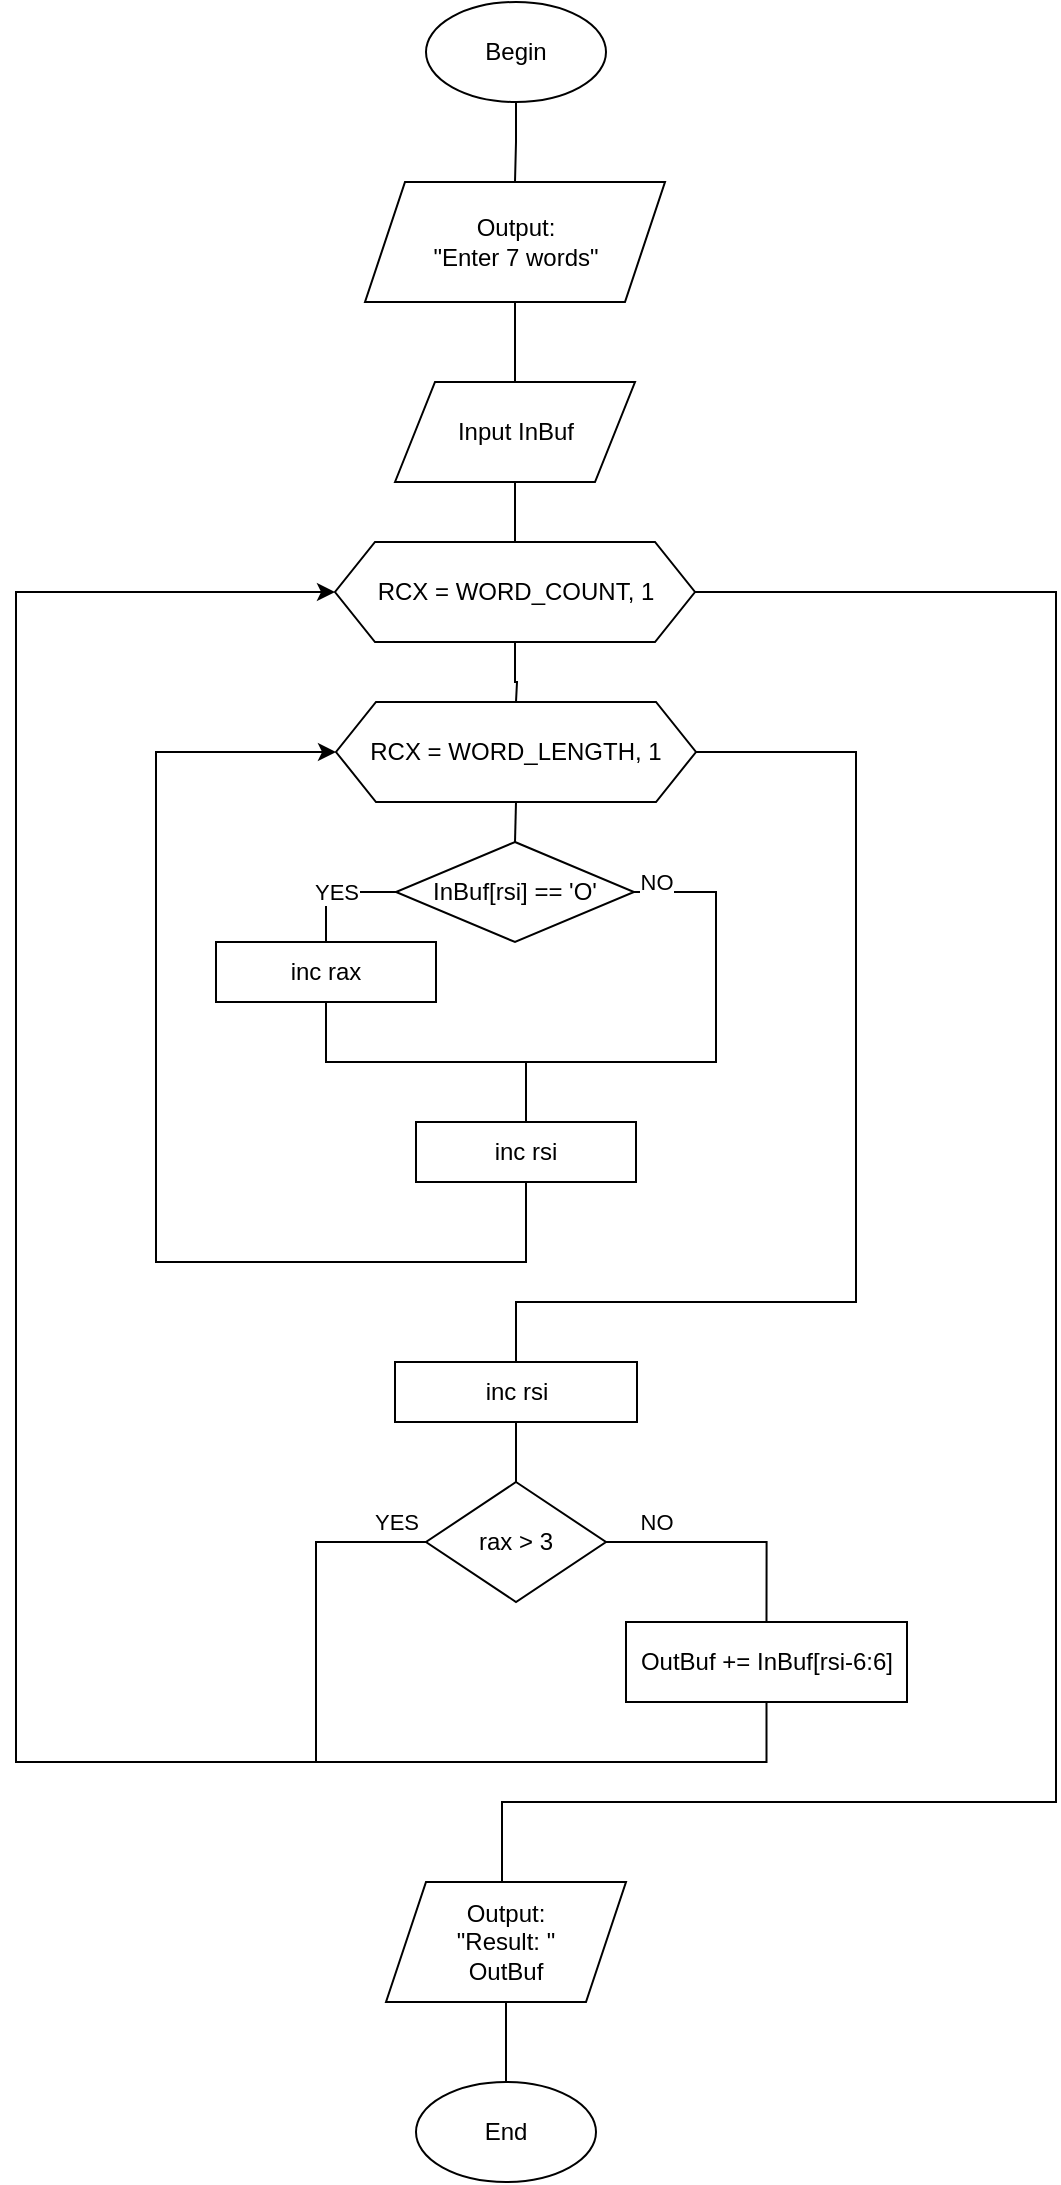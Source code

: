 <mxfile version="21.1.1" type="device">
  <diagram id="C5RBs43oDa-KdzZeNtuy" name="Page-1">
    <mxGraphModel dx="1594" dy="886" grid="1" gridSize="10" guides="1" tooltips="1" connect="1" arrows="1" fold="1" page="1" pageScale="1" pageWidth="827" pageHeight="1169" math="0" shadow="0">
      <root>
        <mxCell id="WIyWlLk6GJQsqaUBKTNV-0" />
        <mxCell id="WIyWlLk6GJQsqaUBKTNV-1" parent="WIyWlLk6GJQsqaUBKTNV-0" />
        <mxCell id="VqScRalv47R6mMaotK31-23" style="edgeStyle=orthogonalEdgeStyle;rounded=0;orthogonalLoop=1;jettySize=auto;html=1;exitX=0.5;exitY=1;exitDx=0;exitDy=0;endArrow=none;endFill=0;" parent="WIyWlLk6GJQsqaUBKTNV-1" source="VqScRalv47R6mMaotK31-0" target="VqScRalv47R6mMaotK31-6" edge="1">
          <mxGeometry relative="1" as="geometry" />
        </mxCell>
        <mxCell id="VqScRalv47R6mMaotK31-0" value="Output:&lt;br&gt;&quot;Enter 7 words&quot;" style="shape=parallelogram;perimeter=parallelogramPerimeter;whiteSpace=wrap;html=1;fixedSize=1;" parent="WIyWlLk6GJQsqaUBKTNV-1" vertex="1">
          <mxGeometry x="314.5" y="140" width="150" height="60" as="geometry" />
        </mxCell>
        <mxCell id="VqScRalv47R6mMaotK31-1" style="edgeStyle=orthogonalEdgeStyle;rounded=0;orthogonalLoop=1;jettySize=auto;html=1;exitX=0.5;exitY=1;exitDx=0;exitDy=0;entryX=0.5;entryY=0;entryDx=0;entryDy=0;endArrow=none;endFill=0;" parent="WIyWlLk6GJQsqaUBKTNV-1" source="VqScRalv47R6mMaotK31-2" target="VqScRalv47R6mMaotK31-0" edge="1">
          <mxGeometry relative="1" as="geometry" />
        </mxCell>
        <mxCell id="VqScRalv47R6mMaotK31-2" value="Begin" style="ellipse;whiteSpace=wrap;html=1;" parent="WIyWlLk6GJQsqaUBKTNV-1" vertex="1">
          <mxGeometry x="345" y="50" width="90" height="50" as="geometry" />
        </mxCell>
        <mxCell id="VqScRalv47R6mMaotK31-24" style="edgeStyle=orthogonalEdgeStyle;rounded=0;orthogonalLoop=1;jettySize=auto;html=1;endArrow=none;endFill=0;entryX=0.5;entryY=0;entryDx=0;entryDy=0;" parent="WIyWlLk6GJQsqaUBKTNV-1" source="VqScRalv47R6mMaotK31-6" target="VqScRalv47R6mMaotK31-8" edge="1">
          <mxGeometry relative="1" as="geometry">
            <mxPoint x="389.5" y="330" as="targetPoint" />
          </mxGeometry>
        </mxCell>
        <mxCell id="VqScRalv47R6mMaotK31-6" value="Input InBuf" style="shape=parallelogram;perimeter=parallelogramPerimeter;whiteSpace=wrap;html=1;fixedSize=1;" parent="WIyWlLk6GJQsqaUBKTNV-1" vertex="1">
          <mxGeometry x="329.5" y="240" width="120" height="50" as="geometry" />
        </mxCell>
        <mxCell id="VqScRalv47R6mMaotK31-21" style="edgeStyle=orthogonalEdgeStyle;rounded=0;orthogonalLoop=1;jettySize=auto;html=1;endArrow=none;endFill=0;" parent="WIyWlLk6GJQsqaUBKTNV-1" source="VqScRalv47R6mMaotK31-8" edge="1">
          <mxGeometry relative="1" as="geometry">
            <mxPoint x="390" y="400" as="targetPoint" />
          </mxGeometry>
        </mxCell>
        <mxCell id="VqScRalv47R6mMaotK31-34" style="edgeStyle=orthogonalEdgeStyle;rounded=0;orthogonalLoop=1;jettySize=auto;html=1;endArrow=none;endFill=0;entryX=0.438;entryY=0.017;entryDx=0;entryDy=0;entryPerimeter=0;" parent="WIyWlLk6GJQsqaUBKTNV-1" source="VqScRalv47R6mMaotK31-8" target="VqScRalv47R6mMaotK31-35" edge="1">
          <mxGeometry relative="1" as="geometry">
            <mxPoint x="384.286" y="1160" as="targetPoint" />
            <Array as="points">
              <mxPoint x="660" y="345" />
              <mxPoint x="660" y="950" />
              <mxPoint x="383" y="950" />
            </Array>
          </mxGeometry>
        </mxCell>
        <mxCell id="VqScRalv47R6mMaotK31-8" value="RCX = WORD_COUNT, 1" style="shape=hexagon;perimeter=hexagonPerimeter2;whiteSpace=wrap;html=1;fixedSize=1;" parent="WIyWlLk6GJQsqaUBKTNV-1" vertex="1">
          <mxGeometry x="299.5" y="320" width="180" height="50" as="geometry" />
        </mxCell>
        <mxCell id="VqScRalv47R6mMaotK31-18" style="edgeStyle=orthogonalEdgeStyle;rounded=0;orthogonalLoop=1;jettySize=auto;html=1;exitX=0.5;exitY=1;exitDx=0;exitDy=0;entryX=0.5;entryY=0;entryDx=0;entryDy=0;endArrow=none;endFill=0;" parent="WIyWlLk6GJQsqaUBKTNV-1" source="VqScRalv47R6mMaotK31-10" target="VqScRalv47R6mMaotK31-11" edge="1">
          <mxGeometry relative="1" as="geometry" />
        </mxCell>
        <mxCell id="VqScRalv47R6mMaotK31-29" style="edgeStyle=orthogonalEdgeStyle;rounded=0;orthogonalLoop=1;jettySize=auto;html=1;entryX=0.5;entryY=0;entryDx=0;entryDy=0;endArrow=none;endFill=0;" parent="WIyWlLk6GJQsqaUBKTNV-1" source="VqScRalv47R6mMaotK31-10" target="VqScRalv47R6mMaotK31-26" edge="1">
          <mxGeometry relative="1" as="geometry">
            <Array as="points">
              <mxPoint x="560" y="425" />
              <mxPoint x="560" y="700" />
              <mxPoint x="390" y="700" />
            </Array>
          </mxGeometry>
        </mxCell>
        <mxCell id="VqScRalv47R6mMaotK31-10" value="RCX = WORD_LENGTH, 1" style="shape=hexagon;perimeter=hexagonPerimeter2;whiteSpace=wrap;html=1;fixedSize=1;" parent="WIyWlLk6GJQsqaUBKTNV-1" vertex="1">
          <mxGeometry x="300" y="400" width="180" height="50" as="geometry" />
        </mxCell>
        <mxCell id="VqScRalv47R6mMaotK31-13" value="NO" style="edgeStyle=orthogonalEdgeStyle;rounded=0;orthogonalLoop=1;jettySize=auto;html=1;entryX=0.5;entryY=0;entryDx=0;entryDy=0;endArrow=none;endFill=0;" parent="WIyWlLk6GJQsqaUBKTNV-1" source="VqScRalv47R6mMaotK31-11" target="VqScRalv47R6mMaotK31-12" edge="1">
          <mxGeometry x="-0.912" y="5" relative="1" as="geometry">
            <Array as="points">
              <mxPoint x="490" y="495" />
              <mxPoint x="490" y="580" />
              <mxPoint x="395" y="580" />
            </Array>
            <mxPoint as="offset" />
          </mxGeometry>
        </mxCell>
        <mxCell id="VqScRalv47R6mMaotK31-16" value="YES" style="edgeStyle=orthogonalEdgeStyle;rounded=0;orthogonalLoop=1;jettySize=auto;html=1;entryX=0.5;entryY=0;entryDx=0;entryDy=0;endArrow=none;endFill=0;" parent="WIyWlLk6GJQsqaUBKTNV-1" source="VqScRalv47R6mMaotK31-11" target="VqScRalv47R6mMaotK31-14" edge="1">
          <mxGeometry relative="1" as="geometry">
            <Array as="points">
              <mxPoint x="295" y="495" />
            </Array>
          </mxGeometry>
        </mxCell>
        <mxCell id="VqScRalv47R6mMaotK31-11" value="InBuf[rsi] == &#39;O&#39;" style="rhombus;whiteSpace=wrap;html=1;" parent="WIyWlLk6GJQsqaUBKTNV-1" vertex="1">
          <mxGeometry x="330" y="470" width="119" height="50" as="geometry" />
        </mxCell>
        <mxCell id="VqScRalv47R6mMaotK31-19" style="edgeStyle=orthogonalEdgeStyle;rounded=0;orthogonalLoop=1;jettySize=auto;html=1;entryX=0;entryY=0.5;entryDx=0;entryDy=0;" parent="WIyWlLk6GJQsqaUBKTNV-1" source="VqScRalv47R6mMaotK31-12" target="VqScRalv47R6mMaotK31-10" edge="1">
          <mxGeometry relative="1" as="geometry">
            <Array as="points">
              <mxPoint x="395" y="680" />
              <mxPoint x="210" y="680" />
              <mxPoint x="210" y="425" />
            </Array>
          </mxGeometry>
        </mxCell>
        <mxCell id="VqScRalv47R6mMaotK31-12" value="inc rsi" style="rounded=0;whiteSpace=wrap;html=1;" parent="WIyWlLk6GJQsqaUBKTNV-1" vertex="1">
          <mxGeometry x="340" y="610" width="110" height="30" as="geometry" />
        </mxCell>
        <mxCell id="VqScRalv47R6mMaotK31-17" style="edgeStyle=orthogonalEdgeStyle;rounded=0;orthogonalLoop=1;jettySize=auto;html=1;entryX=0.5;entryY=0;entryDx=0;entryDy=0;endArrow=none;endFill=0;" parent="WIyWlLk6GJQsqaUBKTNV-1" source="VqScRalv47R6mMaotK31-14" target="VqScRalv47R6mMaotK31-12" edge="1">
          <mxGeometry relative="1" as="geometry" />
        </mxCell>
        <mxCell id="VqScRalv47R6mMaotK31-14" value="inc rax" style="rounded=0;whiteSpace=wrap;html=1;" parent="WIyWlLk6GJQsqaUBKTNV-1" vertex="1">
          <mxGeometry x="240" y="520" width="110" height="30" as="geometry" />
        </mxCell>
        <mxCell id="VqScRalv47R6mMaotK31-30" style="edgeStyle=orthogonalEdgeStyle;rounded=0;orthogonalLoop=1;jettySize=auto;html=1;exitX=0.5;exitY=1;exitDx=0;exitDy=0;endArrow=none;endFill=0;" parent="WIyWlLk6GJQsqaUBKTNV-1" source="VqScRalv47R6mMaotK31-26" target="VqScRalv47R6mMaotK31-27" edge="1">
          <mxGeometry relative="1" as="geometry" />
        </mxCell>
        <mxCell id="VqScRalv47R6mMaotK31-26" value="inc rsi" style="rounded=0;whiteSpace=wrap;html=1;" parent="WIyWlLk6GJQsqaUBKTNV-1" vertex="1">
          <mxGeometry x="329.5" y="730" width="121" height="30" as="geometry" />
        </mxCell>
        <mxCell id="VqScRalv47R6mMaotK31-31" value="NO" style="edgeStyle=orthogonalEdgeStyle;rounded=0;orthogonalLoop=1;jettySize=auto;html=1;entryX=0.5;entryY=0;entryDx=0;entryDy=0;endArrow=none;endFill=0;" parent="WIyWlLk6GJQsqaUBKTNV-1" source="VqScRalv47R6mMaotK31-27" target="VqScRalv47R6mMaotK31-28" edge="1">
          <mxGeometry x="-0.584" y="10" relative="1" as="geometry">
            <mxPoint as="offset" />
          </mxGeometry>
        </mxCell>
        <mxCell id="VqScRalv47R6mMaotK31-32" value="YES" style="edgeStyle=orthogonalEdgeStyle;rounded=0;orthogonalLoop=1;jettySize=auto;html=1;endArrow=none;endFill=0;" parent="WIyWlLk6GJQsqaUBKTNV-1" source="VqScRalv47R6mMaotK31-27" edge="1">
          <mxGeometry x="-0.882" y="-10" relative="1" as="geometry">
            <mxPoint x="380" y="930" as="targetPoint" />
            <Array as="points">
              <mxPoint x="290" y="820" />
              <mxPoint x="290" y="930" />
              <mxPoint x="380" y="930" />
            </Array>
            <mxPoint as="offset" />
          </mxGeometry>
        </mxCell>
        <mxCell id="VqScRalv47R6mMaotK31-27" value="rax &amp;gt; 3" style="rhombus;whiteSpace=wrap;html=1;" parent="WIyWlLk6GJQsqaUBKTNV-1" vertex="1">
          <mxGeometry x="345" y="790" width="90" height="60" as="geometry" />
        </mxCell>
        <mxCell id="VqScRalv47R6mMaotK31-33" style="edgeStyle=orthogonalEdgeStyle;rounded=0;orthogonalLoop=1;jettySize=auto;html=1;entryX=0;entryY=0.5;entryDx=0;entryDy=0;" parent="WIyWlLk6GJQsqaUBKTNV-1" source="VqScRalv47R6mMaotK31-28" target="VqScRalv47R6mMaotK31-8" edge="1">
          <mxGeometry relative="1" as="geometry">
            <Array as="points">
              <mxPoint x="515" y="930" />
              <mxPoint x="140" y="930" />
              <mxPoint x="140" y="345" />
            </Array>
          </mxGeometry>
        </mxCell>
        <mxCell id="VqScRalv47R6mMaotK31-28" value="OutBuf += InBuf[rsi-6:6]" style="rounded=0;whiteSpace=wrap;html=1;" parent="WIyWlLk6GJQsqaUBKTNV-1" vertex="1">
          <mxGeometry x="445" y="860" width="140.5" height="40" as="geometry" />
        </mxCell>
        <mxCell id="VqScRalv47R6mMaotK31-38" style="edgeStyle=orthogonalEdgeStyle;rounded=0;orthogonalLoop=1;jettySize=auto;html=1;endArrow=none;endFill=0;" parent="WIyWlLk6GJQsqaUBKTNV-1" source="VqScRalv47R6mMaotK31-35" target="VqScRalv47R6mMaotK31-37" edge="1">
          <mxGeometry relative="1" as="geometry" />
        </mxCell>
        <mxCell id="VqScRalv47R6mMaotK31-35" value="Output:&lt;br&gt;&quot;Result: &quot;&lt;br&gt;OutBuf" style="shape=parallelogram;perimeter=parallelogramPerimeter;whiteSpace=wrap;html=1;fixedSize=1;" parent="WIyWlLk6GJQsqaUBKTNV-1" vertex="1">
          <mxGeometry x="325" y="990" width="120" height="60" as="geometry" />
        </mxCell>
        <mxCell id="VqScRalv47R6mMaotK31-37" value="End" style="ellipse;whiteSpace=wrap;html=1;" parent="WIyWlLk6GJQsqaUBKTNV-1" vertex="1">
          <mxGeometry x="340" y="1090" width="90" height="50" as="geometry" />
        </mxCell>
      </root>
    </mxGraphModel>
  </diagram>
</mxfile>
